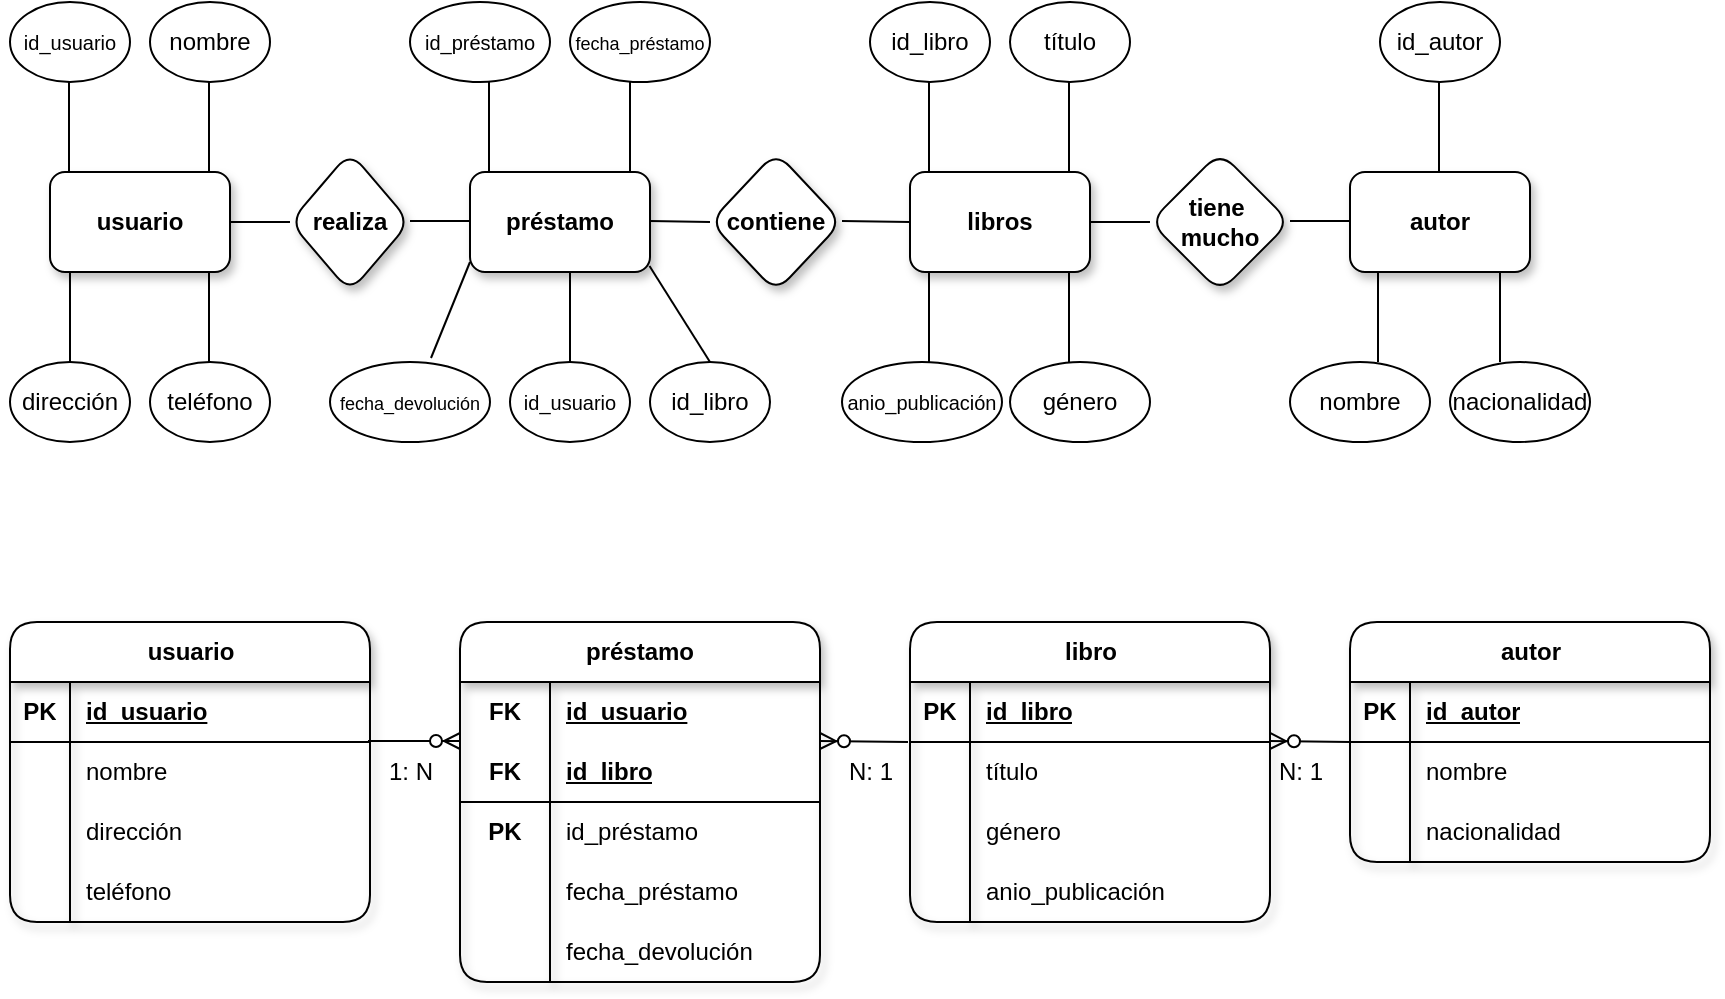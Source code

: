 <mxfile version="28.2.0">
  <diagram name="Página-1" id="pnn0U3ywLNzXR2LEUKJB">
    <mxGraphModel grid="1" page="1" gridSize="10" guides="1" tooltips="1" connect="1" arrows="1" fold="1" pageScale="1" pageWidth="827" pageHeight="1169" math="0" shadow="0">
      <root>
        <mxCell id="0" />
        <mxCell id="1" parent="0" />
        <mxCell id="3Z8iZQ5EBubLeYBYE2G_-1" value="&lt;b&gt;usuario&lt;/b&gt;" style="rounded=1;whiteSpace=wrap;html=1;shadow=1;" vertex="1" parent="1">
          <mxGeometry x="40" y="95" width="90" height="50" as="geometry" />
        </mxCell>
        <mxCell id="3Z8iZQ5EBubLeYBYE2G_-3" value="&lt;b&gt;realiza&lt;/b&gt;" style="rhombus;whiteSpace=wrap;html=1;shadow=1;rounded=1;" vertex="1" parent="1">
          <mxGeometry x="160" y="85" width="60" height="70" as="geometry" />
        </mxCell>
        <mxCell id="3Z8iZQ5EBubLeYBYE2G_-4" value="&lt;div&gt;&lt;b&gt;préstamo&lt;/b&gt;&lt;/div&gt;" style="rounded=1;whiteSpace=wrap;html=1;shadow=1;" vertex="1" parent="1">
          <mxGeometry x="250" y="95" width="90" height="50" as="geometry" />
        </mxCell>
        <mxCell id="3Z8iZQ5EBubLeYBYE2G_-5" value="&lt;b&gt;contiene&lt;/b&gt;" style="rhombus;whiteSpace=wrap;html=1;shadow=1;rounded=1;" vertex="1" parent="1">
          <mxGeometry x="370" y="85" width="66" height="70" as="geometry" />
        </mxCell>
        <mxCell id="3Z8iZQ5EBubLeYBYE2G_-6" value="&lt;b&gt;libros&lt;/b&gt;" style="rounded=1;whiteSpace=wrap;html=1;shadow=1;" vertex="1" parent="1">
          <mxGeometry x="470" y="95" width="90" height="50" as="geometry" />
        </mxCell>
        <mxCell id="3Z8iZQ5EBubLeYBYE2G_-8" value="&lt;b&gt;tiene&amp;nbsp;&lt;br&gt;mucho&lt;/b&gt;" style="rhombus;whiteSpace=wrap;html=1;shadow=1;rounded=1;" vertex="1" parent="1">
          <mxGeometry x="590" y="85" width="70" height="70" as="geometry" />
        </mxCell>
        <mxCell id="3Z8iZQ5EBubLeYBYE2G_-9" value="&lt;b&gt;autor&lt;/b&gt;" style="rounded=1;whiteSpace=wrap;html=1;shadow=1;" vertex="1" parent="1">
          <mxGeometry x="690" y="95" width="90" height="50" as="geometry" />
        </mxCell>
        <mxCell id="3Z8iZQ5EBubLeYBYE2G_-23" value="&lt;font style=&quot;font-size: 10px;&quot;&gt;id_usuario&lt;br&gt;&lt;/font&gt;" style="ellipse;whiteSpace=wrap;html=1;" vertex="1" parent="1">
          <mxGeometry x="20" y="10" width="60" height="40" as="geometry" />
        </mxCell>
        <mxCell id="3Z8iZQ5EBubLeYBYE2G_-24" value="nombre" style="ellipse;whiteSpace=wrap;html=1;" vertex="1" parent="1">
          <mxGeometry x="90" y="10" width="60" height="40" as="geometry" />
        </mxCell>
        <mxCell id="3Z8iZQ5EBubLeYBYE2G_-25" value="dirección" style="ellipse;whiteSpace=wrap;html=1;" vertex="1" parent="1">
          <mxGeometry x="20" y="190" width="60" height="40" as="geometry" />
        </mxCell>
        <mxCell id="3Z8iZQ5EBubLeYBYE2G_-26" value="teléfono" style="ellipse;whiteSpace=wrap;html=1;" vertex="1" parent="1">
          <mxGeometry x="90" y="190" width="60" height="40" as="geometry" />
        </mxCell>
        <mxCell id="3Z8iZQ5EBubLeYBYE2G_-27" value="" style="endArrow=none;html=1;rounded=0;exitX=0.5;exitY=0;exitDx=0;exitDy=0;entryX=0.111;entryY=1.004;entryDx=0;entryDy=0;entryPerimeter=0;" edge="1" parent="1" source="3Z8iZQ5EBubLeYBYE2G_-25" target="3Z8iZQ5EBubLeYBYE2G_-1">
          <mxGeometry width="50" height="50" relative="1" as="geometry">
            <mxPoint x="50" y="180" as="sourcePoint" />
            <mxPoint x="50" y="150" as="targetPoint" />
            <Array as="points">
              <mxPoint x="50" y="160" />
            </Array>
          </mxGeometry>
        </mxCell>
        <mxCell id="3Z8iZQ5EBubLeYBYE2G_-28" value="" style="endArrow=none;html=1;rounded=0;exitX=0.5;exitY=0;exitDx=0;exitDy=0;entryX=0.111;entryY=1.004;entryDx=0;entryDy=0;entryPerimeter=0;" edge="1" parent="1">
          <mxGeometry width="50" height="50" relative="1" as="geometry">
            <mxPoint x="119.5" y="190" as="sourcePoint" />
            <mxPoint x="119.5" y="145" as="targetPoint" />
            <Array as="points">
              <mxPoint x="119.5" y="160" />
            </Array>
          </mxGeometry>
        </mxCell>
        <mxCell id="3Z8iZQ5EBubLeYBYE2G_-29" value="" style="endArrow=none;html=1;rounded=0;exitX=0.5;exitY=0;exitDx=0;exitDy=0;entryX=0.111;entryY=1.004;entryDx=0;entryDy=0;entryPerimeter=0;" edge="1" parent="1">
          <mxGeometry width="50" height="50" relative="1" as="geometry">
            <mxPoint x="49.5" y="95" as="sourcePoint" />
            <mxPoint x="49.5" y="50" as="targetPoint" />
            <Array as="points">
              <mxPoint x="49.5" y="65" />
            </Array>
          </mxGeometry>
        </mxCell>
        <mxCell id="3Z8iZQ5EBubLeYBYE2G_-30" value="" style="endArrow=none;html=1;rounded=0;exitX=0.5;exitY=0;exitDx=0;exitDy=0;entryX=0.111;entryY=1.004;entryDx=0;entryDy=0;entryPerimeter=0;" edge="1" parent="1">
          <mxGeometry width="50" height="50" relative="1" as="geometry">
            <mxPoint x="119.5" y="95" as="sourcePoint" />
            <mxPoint x="119.5" y="50" as="targetPoint" />
            <Array as="points">
              <mxPoint x="119.5" y="65" />
            </Array>
          </mxGeometry>
        </mxCell>
        <mxCell id="3Z8iZQ5EBubLeYBYE2G_-31" value="&lt;font style=&quot;font-size: 9px;&quot;&gt;fecha_devolución&lt;/font&gt;" style="ellipse;whiteSpace=wrap;html=1;" vertex="1" parent="1">
          <mxGeometry x="180" y="190" width="80" height="40" as="geometry" />
        </mxCell>
        <mxCell id="3Z8iZQ5EBubLeYBYE2G_-32" value="&lt;font style=&quot;font-size: 10px;&quot;&gt;id_usuario&lt;br&gt;&lt;/font&gt;" style="ellipse;whiteSpace=wrap;html=1;" vertex="1" parent="1">
          <mxGeometry x="270" y="190" width="60" height="40" as="geometry" />
        </mxCell>
        <mxCell id="3Z8iZQ5EBubLeYBYE2G_-33" value="&lt;font style=&quot;&quot;&gt;&lt;font style=&quot;font-size: 10px;&quot;&gt;id_préstamo&lt;/font&gt;&lt;br&gt;&lt;/font&gt;" style="ellipse;whiteSpace=wrap;html=1;" vertex="1" parent="1">
          <mxGeometry x="220" y="10" width="70" height="40" as="geometry" />
        </mxCell>
        <mxCell id="3Z8iZQ5EBubLeYBYE2G_-34" value="&lt;font style=&quot;font-size: 9px;&quot;&gt;fecha_préstamo&lt;/font&gt;" style="ellipse;whiteSpace=wrap;html=1;align=center;" vertex="1" parent="1">
          <mxGeometry x="300" y="10" width="70" height="40" as="geometry" />
        </mxCell>
        <mxCell id="3Z8iZQ5EBubLeYBYE2G_-35" value="" style="endArrow=none;html=1;rounded=0;exitX=0.5;exitY=0;exitDx=0;exitDy=0;entryX=0.111;entryY=1.004;entryDx=0;entryDy=0;entryPerimeter=0;" edge="1" parent="1">
          <mxGeometry width="50" height="50" relative="1" as="geometry">
            <mxPoint x="259.5" y="95" as="sourcePoint" />
            <mxPoint x="259.5" y="50" as="targetPoint" />
            <Array as="points">
              <mxPoint x="259.5" y="65" />
            </Array>
          </mxGeometry>
        </mxCell>
        <mxCell id="3Z8iZQ5EBubLeYBYE2G_-36" value="" style="endArrow=none;html=1;rounded=0;exitX=0.5;exitY=0;exitDx=0;exitDy=0;entryX=0.111;entryY=1.004;entryDx=0;entryDy=0;entryPerimeter=0;" edge="1" parent="1">
          <mxGeometry width="50" height="50" relative="1" as="geometry">
            <mxPoint x="330" y="95" as="sourcePoint" />
            <mxPoint x="330" y="50" as="targetPoint" />
            <Array as="points">
              <mxPoint x="330" y="65" />
            </Array>
          </mxGeometry>
        </mxCell>
        <mxCell id="3Z8iZQ5EBubLeYBYE2G_-37" value="" style="endArrow=none;html=1;rounded=0;" edge="1" parent="1">
          <mxGeometry width="50" height="50" relative="1" as="geometry">
            <mxPoint x="230.5" y="188" as="sourcePoint" />
            <mxPoint x="250" y="140" as="targetPoint" />
            <Array as="points" />
          </mxGeometry>
        </mxCell>
        <mxCell id="3Z8iZQ5EBubLeYBYE2G_-38" value="" style="endArrow=none;html=1;rounded=0;exitX=0.5;exitY=0;exitDx=0;exitDy=0;entryX=0.111;entryY=1.004;entryDx=0;entryDy=0;entryPerimeter=0;" edge="1" parent="1">
          <mxGeometry width="50" height="50" relative="1" as="geometry">
            <mxPoint x="300" y="190" as="sourcePoint" />
            <mxPoint x="300" y="145" as="targetPoint" />
            <Array as="points">
              <mxPoint x="300" y="160" />
            </Array>
          </mxGeometry>
        </mxCell>
        <mxCell id="3Z8iZQ5EBubLeYBYE2G_-39" value="id_libro" style="ellipse;whiteSpace=wrap;html=1;" vertex="1" parent="1">
          <mxGeometry x="340" y="190" width="60" height="40" as="geometry" />
        </mxCell>
        <mxCell id="3Z8iZQ5EBubLeYBYE2G_-40" value="" style="endArrow=none;html=1;rounded=0;exitX=0.5;exitY=0;exitDx=0;exitDy=0;" edge="1" parent="1" source="3Z8iZQ5EBubLeYBYE2G_-39">
          <mxGeometry width="50" height="50" relative="1" as="geometry">
            <mxPoint x="320.25" y="190" as="sourcePoint" />
            <mxPoint x="339.75" y="142" as="targetPoint" />
            <Array as="points" />
          </mxGeometry>
        </mxCell>
        <mxCell id="3Z8iZQ5EBubLeYBYE2G_-41" value="id_libro" style="ellipse;whiteSpace=wrap;html=1;" vertex="1" parent="1">
          <mxGeometry x="450" y="10" width="60" height="40" as="geometry" />
        </mxCell>
        <mxCell id="3Z8iZQ5EBubLeYBYE2G_-42" value="título" style="ellipse;whiteSpace=wrap;html=1;" vertex="1" parent="1">
          <mxGeometry x="520" y="10" width="60" height="40" as="geometry" />
        </mxCell>
        <mxCell id="3Z8iZQ5EBubLeYBYE2G_-43" value="&lt;font style=&quot;font-size: 10px;&quot;&gt;anio_publicación&lt;/font&gt;" style="ellipse;whiteSpace=wrap;html=1;" vertex="1" parent="1">
          <mxGeometry x="436" y="190" width="80" height="40" as="geometry" />
        </mxCell>
        <mxCell id="3Z8iZQ5EBubLeYBYE2G_-44" value="género" style="ellipse;whiteSpace=wrap;html=1;" vertex="1" parent="1">
          <mxGeometry x="520" y="190" width="70" height="40" as="geometry" />
        </mxCell>
        <mxCell id="3Z8iZQ5EBubLeYBYE2G_-45" value="" style="endArrow=none;html=1;rounded=0;exitX=0.5;exitY=0;exitDx=0;exitDy=0;entryX=0.111;entryY=1.004;entryDx=0;entryDy=0;entryPerimeter=0;" edge="1" parent="1">
          <mxGeometry width="50" height="50" relative="1" as="geometry">
            <mxPoint x="479.5" y="190" as="sourcePoint" />
            <mxPoint x="479.5" y="145" as="targetPoint" />
            <Array as="points">
              <mxPoint x="479.5" y="160" />
            </Array>
          </mxGeometry>
        </mxCell>
        <mxCell id="3Z8iZQ5EBubLeYBYE2G_-46" value="" style="endArrow=none;html=1;rounded=0;exitX=0.5;exitY=0;exitDx=0;exitDy=0;entryX=0.111;entryY=1.004;entryDx=0;entryDy=0;entryPerimeter=0;" edge="1" parent="1">
          <mxGeometry width="50" height="50" relative="1" as="geometry">
            <mxPoint x="549.5" y="190" as="sourcePoint" />
            <mxPoint x="549.5" y="145" as="targetPoint" />
            <Array as="points">
              <mxPoint x="549.5" y="160" />
            </Array>
          </mxGeometry>
        </mxCell>
        <mxCell id="3Z8iZQ5EBubLeYBYE2G_-47" value="" style="endArrow=none;html=1;rounded=0;exitX=0.5;exitY=0;exitDx=0;exitDy=0;entryX=0.111;entryY=1.004;entryDx=0;entryDy=0;entryPerimeter=0;" edge="1" parent="1">
          <mxGeometry width="50" height="50" relative="1" as="geometry">
            <mxPoint x="479.5" y="95" as="sourcePoint" />
            <mxPoint x="479.5" y="50" as="targetPoint" />
            <Array as="points">
              <mxPoint x="479.5" y="65" />
            </Array>
          </mxGeometry>
        </mxCell>
        <mxCell id="3Z8iZQ5EBubLeYBYE2G_-48" value="" style="endArrow=none;html=1;rounded=0;exitX=0.5;exitY=0;exitDx=0;exitDy=0;entryX=0.111;entryY=1.004;entryDx=0;entryDy=0;entryPerimeter=0;" edge="1" parent="1">
          <mxGeometry width="50" height="50" relative="1" as="geometry">
            <mxPoint x="549.5" y="95" as="sourcePoint" />
            <mxPoint x="549.5" y="50" as="targetPoint" />
            <Array as="points">
              <mxPoint x="549.5" y="65" />
            </Array>
          </mxGeometry>
        </mxCell>
        <mxCell id="3Z8iZQ5EBubLeYBYE2G_-49" value="nombre" style="ellipse;whiteSpace=wrap;html=1;" vertex="1" parent="1">
          <mxGeometry x="660" y="190" width="70" height="40" as="geometry" />
        </mxCell>
        <mxCell id="3Z8iZQ5EBubLeYBYE2G_-51" value="id_autor" style="ellipse;whiteSpace=wrap;html=1;" vertex="1" parent="1">
          <mxGeometry x="705" y="10" width="60" height="40" as="geometry" />
        </mxCell>
        <mxCell id="3Z8iZQ5EBubLeYBYE2G_-52" value="nacionalidad" style="ellipse;whiteSpace=wrap;html=1;" vertex="1" parent="1">
          <mxGeometry x="740" y="190" width="70" height="40" as="geometry" />
        </mxCell>
        <mxCell id="3Z8iZQ5EBubLeYBYE2G_-53" value="" style="endArrow=none;html=1;rounded=0;exitX=0.5;exitY=0;exitDx=0;exitDy=0;entryX=0.111;entryY=1.004;entryDx=0;entryDy=0;entryPerimeter=0;" edge="1" parent="1">
          <mxGeometry width="50" height="50" relative="1" as="geometry">
            <mxPoint x="734.5" y="95" as="sourcePoint" />
            <mxPoint x="734.5" y="50" as="targetPoint" />
            <Array as="points">
              <mxPoint x="734.5" y="65" />
            </Array>
          </mxGeometry>
        </mxCell>
        <mxCell id="3Z8iZQ5EBubLeYBYE2G_-54" value="" style="endArrow=none;html=1;rounded=0;exitX=0.5;exitY=0;exitDx=0;exitDy=0;entryX=0.111;entryY=1.004;entryDx=0;entryDy=0;entryPerimeter=0;" edge="1" parent="1">
          <mxGeometry width="50" height="50" relative="1" as="geometry">
            <mxPoint x="704" y="190" as="sourcePoint" />
            <mxPoint x="704" y="145" as="targetPoint" />
            <Array as="points">
              <mxPoint x="704" y="160" />
            </Array>
          </mxGeometry>
        </mxCell>
        <mxCell id="3Z8iZQ5EBubLeYBYE2G_-55" value="" style="endArrow=none;html=1;rounded=0;exitX=0.5;exitY=0;exitDx=0;exitDy=0;entryX=0.111;entryY=1.004;entryDx=0;entryDy=0;entryPerimeter=0;" edge="1" parent="1">
          <mxGeometry width="50" height="50" relative="1" as="geometry">
            <mxPoint x="765" y="190" as="sourcePoint" />
            <mxPoint x="765" y="145" as="targetPoint" />
            <Array as="points">
              <mxPoint x="765" y="160" />
            </Array>
          </mxGeometry>
        </mxCell>
        <mxCell id="3Z8iZQ5EBubLeYBYE2G_-56" value="usuario" style="shape=table;startSize=30;container=1;collapsible=1;childLayout=tableLayout;fixedRows=1;rowLines=0;fontStyle=1;align=center;resizeLast=1;html=1;rounded=1;shadow=1;" vertex="1" parent="1">
          <mxGeometry x="20" y="320" width="180" height="150" as="geometry" />
        </mxCell>
        <mxCell id="3Z8iZQ5EBubLeYBYE2G_-57" value="" style="shape=tableRow;horizontal=0;startSize=0;swimlaneHead=0;swimlaneBody=0;fillColor=none;collapsible=0;dropTarget=0;points=[[0,0.5],[1,0.5]];portConstraint=eastwest;top=0;left=0;right=0;bottom=1;" vertex="1" parent="3Z8iZQ5EBubLeYBYE2G_-56">
          <mxGeometry y="30" width="180" height="30" as="geometry" />
        </mxCell>
        <mxCell id="3Z8iZQ5EBubLeYBYE2G_-58" value="PK" style="shape=partialRectangle;connectable=0;fillColor=none;top=0;left=0;bottom=0;right=0;fontStyle=1;overflow=hidden;whiteSpace=wrap;html=1;" vertex="1" parent="3Z8iZQ5EBubLeYBYE2G_-57">
          <mxGeometry width="30" height="30" as="geometry">
            <mxRectangle width="30" height="30" as="alternateBounds" />
          </mxGeometry>
        </mxCell>
        <mxCell id="3Z8iZQ5EBubLeYBYE2G_-59" value="id_usuario" style="shape=partialRectangle;connectable=0;fillColor=none;top=0;left=0;bottom=0;right=0;align=left;spacingLeft=6;fontStyle=5;overflow=hidden;whiteSpace=wrap;html=1;" vertex="1" parent="3Z8iZQ5EBubLeYBYE2G_-57">
          <mxGeometry x="30" width="150" height="30" as="geometry">
            <mxRectangle width="150" height="30" as="alternateBounds" />
          </mxGeometry>
        </mxCell>
        <mxCell id="3Z8iZQ5EBubLeYBYE2G_-60" value="" style="shape=tableRow;horizontal=0;startSize=0;swimlaneHead=0;swimlaneBody=0;fillColor=none;collapsible=0;dropTarget=0;points=[[0,0.5],[1,0.5]];portConstraint=eastwest;top=0;left=0;right=0;bottom=0;" vertex="1" parent="3Z8iZQ5EBubLeYBYE2G_-56">
          <mxGeometry y="60" width="180" height="30" as="geometry" />
        </mxCell>
        <mxCell id="3Z8iZQ5EBubLeYBYE2G_-61" value="" style="shape=partialRectangle;connectable=0;fillColor=none;top=0;left=0;bottom=0;right=0;editable=1;overflow=hidden;whiteSpace=wrap;html=1;" vertex="1" parent="3Z8iZQ5EBubLeYBYE2G_-60">
          <mxGeometry width="30" height="30" as="geometry">
            <mxRectangle width="30" height="30" as="alternateBounds" />
          </mxGeometry>
        </mxCell>
        <mxCell id="3Z8iZQ5EBubLeYBYE2G_-62" value="nombre" style="shape=partialRectangle;connectable=0;fillColor=none;top=0;left=0;bottom=0;right=0;align=left;spacingLeft=6;overflow=hidden;whiteSpace=wrap;html=1;" vertex="1" parent="3Z8iZQ5EBubLeYBYE2G_-60">
          <mxGeometry x="30" width="150" height="30" as="geometry">
            <mxRectangle width="150" height="30" as="alternateBounds" />
          </mxGeometry>
        </mxCell>
        <mxCell id="3Z8iZQ5EBubLeYBYE2G_-63" value="" style="shape=tableRow;horizontal=0;startSize=0;swimlaneHead=0;swimlaneBody=0;fillColor=none;collapsible=0;dropTarget=0;points=[[0,0.5],[1,0.5]];portConstraint=eastwest;top=0;left=0;right=0;bottom=0;" vertex="1" parent="3Z8iZQ5EBubLeYBYE2G_-56">
          <mxGeometry y="90" width="180" height="30" as="geometry" />
        </mxCell>
        <mxCell id="3Z8iZQ5EBubLeYBYE2G_-64" value="" style="shape=partialRectangle;connectable=0;fillColor=none;top=0;left=0;bottom=0;right=0;editable=1;overflow=hidden;whiteSpace=wrap;html=1;" vertex="1" parent="3Z8iZQ5EBubLeYBYE2G_-63">
          <mxGeometry width="30" height="30" as="geometry">
            <mxRectangle width="30" height="30" as="alternateBounds" />
          </mxGeometry>
        </mxCell>
        <mxCell id="3Z8iZQ5EBubLeYBYE2G_-65" value="dirección" style="shape=partialRectangle;connectable=0;fillColor=none;top=0;left=0;bottom=0;right=0;align=left;spacingLeft=6;overflow=hidden;whiteSpace=wrap;html=1;" vertex="1" parent="3Z8iZQ5EBubLeYBYE2G_-63">
          <mxGeometry x="30" width="150" height="30" as="geometry">
            <mxRectangle width="150" height="30" as="alternateBounds" />
          </mxGeometry>
        </mxCell>
        <mxCell id="3Z8iZQ5EBubLeYBYE2G_-66" value="" style="shape=tableRow;horizontal=0;startSize=0;swimlaneHead=0;swimlaneBody=0;fillColor=none;collapsible=0;dropTarget=0;points=[[0,0.5],[1,0.5]];portConstraint=eastwest;top=0;left=0;right=0;bottom=0;" vertex="1" parent="3Z8iZQ5EBubLeYBYE2G_-56">
          <mxGeometry y="120" width="180" height="30" as="geometry" />
        </mxCell>
        <mxCell id="3Z8iZQ5EBubLeYBYE2G_-67" value="" style="shape=partialRectangle;connectable=0;fillColor=none;top=0;left=0;bottom=0;right=0;editable=1;overflow=hidden;whiteSpace=wrap;html=1;" vertex="1" parent="3Z8iZQ5EBubLeYBYE2G_-66">
          <mxGeometry width="30" height="30" as="geometry">
            <mxRectangle width="30" height="30" as="alternateBounds" />
          </mxGeometry>
        </mxCell>
        <mxCell id="3Z8iZQ5EBubLeYBYE2G_-68" value="teléfono" style="shape=partialRectangle;connectable=0;fillColor=none;top=0;left=0;bottom=0;right=0;align=left;spacingLeft=6;overflow=hidden;whiteSpace=wrap;html=1;" vertex="1" parent="3Z8iZQ5EBubLeYBYE2G_-66">
          <mxGeometry x="30" width="150" height="30" as="geometry">
            <mxRectangle width="150" height="30" as="alternateBounds" />
          </mxGeometry>
        </mxCell>
        <mxCell id="3Z8iZQ5EBubLeYBYE2G_-69" value="préstamo" style="shape=table;startSize=30;container=1;collapsible=1;childLayout=tableLayout;fixedRows=1;rowLines=0;fontStyle=1;align=center;resizeLast=1;html=1;whiteSpace=wrap;rounded=1;shadow=1;" vertex="1" parent="1">
          <mxGeometry x="245" y="320" width="180" height="180" as="geometry" />
        </mxCell>
        <mxCell id="3Z8iZQ5EBubLeYBYE2G_-70" value="" style="shape=tableRow;horizontal=0;startSize=0;swimlaneHead=0;swimlaneBody=0;fillColor=none;collapsible=0;dropTarget=0;points=[[0,0.5],[1,0.5]];portConstraint=eastwest;top=0;left=0;right=0;bottom=0;html=1;" vertex="1" parent="3Z8iZQ5EBubLeYBYE2G_-69">
          <mxGeometry y="30" width="180" height="30" as="geometry" />
        </mxCell>
        <mxCell id="3Z8iZQ5EBubLeYBYE2G_-71" value="FK" style="shape=partialRectangle;connectable=0;fillColor=none;top=0;left=0;bottom=0;right=0;fontStyle=1;overflow=hidden;html=1;whiteSpace=wrap;" vertex="1" parent="3Z8iZQ5EBubLeYBYE2G_-70">
          <mxGeometry width="45" height="30" as="geometry">
            <mxRectangle width="45" height="30" as="alternateBounds" />
          </mxGeometry>
        </mxCell>
        <mxCell id="3Z8iZQ5EBubLeYBYE2G_-72" value="id_usuario" style="shape=partialRectangle;connectable=0;fillColor=none;top=0;left=0;bottom=0;right=0;align=left;spacingLeft=6;fontStyle=5;overflow=hidden;html=1;whiteSpace=wrap;" vertex="1" parent="3Z8iZQ5EBubLeYBYE2G_-70">
          <mxGeometry x="45" width="135" height="30" as="geometry">
            <mxRectangle width="135" height="30" as="alternateBounds" />
          </mxGeometry>
        </mxCell>
        <mxCell id="3Z8iZQ5EBubLeYBYE2G_-73" value="" style="shape=tableRow;horizontal=0;startSize=0;swimlaneHead=0;swimlaneBody=0;fillColor=none;collapsible=0;dropTarget=0;points=[[0,0.5],[1,0.5]];portConstraint=eastwest;top=0;left=0;right=0;bottom=1;html=1;" vertex="1" parent="3Z8iZQ5EBubLeYBYE2G_-69">
          <mxGeometry y="60" width="180" height="30" as="geometry" />
        </mxCell>
        <mxCell id="3Z8iZQ5EBubLeYBYE2G_-74" value="FK" style="shape=partialRectangle;connectable=0;fillColor=none;top=0;left=0;bottom=0;right=0;fontStyle=1;overflow=hidden;html=1;whiteSpace=wrap;" vertex="1" parent="3Z8iZQ5EBubLeYBYE2G_-73">
          <mxGeometry width="45" height="30" as="geometry">
            <mxRectangle width="45" height="30" as="alternateBounds" />
          </mxGeometry>
        </mxCell>
        <mxCell id="3Z8iZQ5EBubLeYBYE2G_-75" value="id_libro" style="shape=partialRectangle;connectable=0;fillColor=none;top=0;left=0;bottom=0;right=0;align=left;spacingLeft=6;fontStyle=5;overflow=hidden;html=1;whiteSpace=wrap;" vertex="1" parent="3Z8iZQ5EBubLeYBYE2G_-73">
          <mxGeometry x="45" width="135" height="30" as="geometry">
            <mxRectangle width="135" height="30" as="alternateBounds" />
          </mxGeometry>
        </mxCell>
        <mxCell id="3Z8iZQ5EBubLeYBYE2G_-76" value="" style="shape=tableRow;horizontal=0;startSize=0;swimlaneHead=0;swimlaneBody=0;fillColor=none;collapsible=0;dropTarget=0;points=[[0,0.5],[1,0.5]];portConstraint=eastwest;top=0;left=0;right=0;bottom=0;html=1;" vertex="1" parent="3Z8iZQ5EBubLeYBYE2G_-69">
          <mxGeometry y="90" width="180" height="30" as="geometry" />
        </mxCell>
        <mxCell id="3Z8iZQ5EBubLeYBYE2G_-77" value="&lt;b&gt;PK&lt;/b&gt;" style="shape=partialRectangle;connectable=0;fillColor=none;top=0;left=0;bottom=0;right=0;editable=1;overflow=hidden;html=1;whiteSpace=wrap;" vertex="1" parent="3Z8iZQ5EBubLeYBYE2G_-76">
          <mxGeometry width="45" height="30" as="geometry">
            <mxRectangle width="45" height="30" as="alternateBounds" />
          </mxGeometry>
        </mxCell>
        <mxCell id="3Z8iZQ5EBubLeYBYE2G_-78" value="id_préstamo" style="shape=partialRectangle;connectable=0;fillColor=none;top=0;left=0;bottom=0;right=0;align=left;spacingLeft=6;overflow=hidden;html=1;whiteSpace=wrap;" vertex="1" parent="3Z8iZQ5EBubLeYBYE2G_-76">
          <mxGeometry x="45" width="135" height="30" as="geometry">
            <mxRectangle width="135" height="30" as="alternateBounds" />
          </mxGeometry>
        </mxCell>
        <mxCell id="3Z8iZQ5EBubLeYBYE2G_-79" value="" style="shape=tableRow;horizontal=0;startSize=0;swimlaneHead=0;swimlaneBody=0;fillColor=none;collapsible=0;dropTarget=0;points=[[0,0.5],[1,0.5]];portConstraint=eastwest;top=0;left=0;right=0;bottom=0;html=1;" vertex="1" parent="3Z8iZQ5EBubLeYBYE2G_-69">
          <mxGeometry y="120" width="180" height="30" as="geometry" />
        </mxCell>
        <mxCell id="3Z8iZQ5EBubLeYBYE2G_-80" value="" style="shape=partialRectangle;connectable=0;fillColor=none;top=0;left=0;bottom=0;right=0;editable=1;overflow=hidden;html=1;whiteSpace=wrap;" vertex="1" parent="3Z8iZQ5EBubLeYBYE2G_-79">
          <mxGeometry width="45" height="30" as="geometry">
            <mxRectangle width="45" height="30" as="alternateBounds" />
          </mxGeometry>
        </mxCell>
        <mxCell id="3Z8iZQ5EBubLeYBYE2G_-81" value="fecha_préstamo" style="shape=partialRectangle;connectable=0;fillColor=none;top=0;left=0;bottom=0;right=0;align=left;spacingLeft=6;overflow=hidden;html=1;whiteSpace=wrap;" vertex="1" parent="3Z8iZQ5EBubLeYBYE2G_-79">
          <mxGeometry x="45" width="135" height="30" as="geometry">
            <mxRectangle width="135" height="30" as="alternateBounds" />
          </mxGeometry>
        </mxCell>
        <mxCell id="3Z8iZQ5EBubLeYBYE2G_-85" value="" style="shape=tableRow;horizontal=0;startSize=0;swimlaneHead=0;swimlaneBody=0;fillColor=none;collapsible=0;dropTarget=0;points=[[0,0.5],[1,0.5]];portConstraint=eastwest;top=0;left=0;right=0;bottom=0;html=1;" vertex="1" parent="3Z8iZQ5EBubLeYBYE2G_-69">
          <mxGeometry y="150" width="180" height="30" as="geometry" />
        </mxCell>
        <mxCell id="3Z8iZQ5EBubLeYBYE2G_-86" value="" style="shape=partialRectangle;connectable=0;fillColor=none;top=0;left=0;bottom=0;right=0;editable=1;overflow=hidden;html=1;whiteSpace=wrap;" vertex="1" parent="3Z8iZQ5EBubLeYBYE2G_-85">
          <mxGeometry width="45" height="30" as="geometry">
            <mxRectangle width="45" height="30" as="alternateBounds" />
          </mxGeometry>
        </mxCell>
        <mxCell id="3Z8iZQ5EBubLeYBYE2G_-87" value="fecha_devolución" style="shape=partialRectangle;connectable=0;fillColor=none;top=0;left=0;bottom=0;right=0;align=left;spacingLeft=6;overflow=hidden;html=1;whiteSpace=wrap;" vertex="1" parent="3Z8iZQ5EBubLeYBYE2G_-85">
          <mxGeometry x="45" width="135" height="30" as="geometry">
            <mxRectangle width="135" height="30" as="alternateBounds" />
          </mxGeometry>
        </mxCell>
        <mxCell id="3Z8iZQ5EBubLeYBYE2G_-88" value="libro" style="shape=table;startSize=30;container=1;collapsible=1;childLayout=tableLayout;fixedRows=1;rowLines=0;fontStyle=1;align=center;resizeLast=1;html=1;shadow=1;rounded=1;" vertex="1" parent="1">
          <mxGeometry x="470" y="320" width="180" height="150" as="geometry" />
        </mxCell>
        <mxCell id="3Z8iZQ5EBubLeYBYE2G_-89" value="" style="shape=tableRow;horizontal=0;startSize=0;swimlaneHead=0;swimlaneBody=0;fillColor=none;collapsible=0;dropTarget=0;points=[[0,0.5],[1,0.5]];portConstraint=eastwest;top=0;left=0;right=0;bottom=1;" vertex="1" parent="3Z8iZQ5EBubLeYBYE2G_-88">
          <mxGeometry y="30" width="180" height="30" as="geometry" />
        </mxCell>
        <mxCell id="3Z8iZQ5EBubLeYBYE2G_-90" value="PK" style="shape=partialRectangle;connectable=0;fillColor=none;top=0;left=0;bottom=0;right=0;fontStyle=1;overflow=hidden;whiteSpace=wrap;html=1;" vertex="1" parent="3Z8iZQ5EBubLeYBYE2G_-89">
          <mxGeometry width="30" height="30" as="geometry">
            <mxRectangle width="30" height="30" as="alternateBounds" />
          </mxGeometry>
        </mxCell>
        <mxCell id="3Z8iZQ5EBubLeYBYE2G_-91" value="id_libro" style="shape=partialRectangle;connectable=0;fillColor=none;top=0;left=0;bottom=0;right=0;align=left;spacingLeft=6;fontStyle=5;overflow=hidden;whiteSpace=wrap;html=1;" vertex="1" parent="3Z8iZQ5EBubLeYBYE2G_-89">
          <mxGeometry x="30" width="150" height="30" as="geometry">
            <mxRectangle width="150" height="30" as="alternateBounds" />
          </mxGeometry>
        </mxCell>
        <mxCell id="3Z8iZQ5EBubLeYBYE2G_-92" value="" style="shape=tableRow;horizontal=0;startSize=0;swimlaneHead=0;swimlaneBody=0;fillColor=none;collapsible=0;dropTarget=0;points=[[0,0.5],[1,0.5]];portConstraint=eastwest;top=0;left=0;right=0;bottom=0;" vertex="1" parent="3Z8iZQ5EBubLeYBYE2G_-88">
          <mxGeometry y="60" width="180" height="30" as="geometry" />
        </mxCell>
        <mxCell id="3Z8iZQ5EBubLeYBYE2G_-93" value="" style="shape=partialRectangle;connectable=0;fillColor=none;top=0;left=0;bottom=0;right=0;editable=1;overflow=hidden;whiteSpace=wrap;html=1;" vertex="1" parent="3Z8iZQ5EBubLeYBYE2G_-92">
          <mxGeometry width="30" height="30" as="geometry">
            <mxRectangle width="30" height="30" as="alternateBounds" />
          </mxGeometry>
        </mxCell>
        <mxCell id="3Z8iZQ5EBubLeYBYE2G_-94" value="título" style="shape=partialRectangle;connectable=0;fillColor=none;top=0;left=0;bottom=0;right=0;align=left;spacingLeft=6;overflow=hidden;whiteSpace=wrap;html=1;" vertex="1" parent="3Z8iZQ5EBubLeYBYE2G_-92">
          <mxGeometry x="30" width="150" height="30" as="geometry">
            <mxRectangle width="150" height="30" as="alternateBounds" />
          </mxGeometry>
        </mxCell>
        <mxCell id="3Z8iZQ5EBubLeYBYE2G_-95" value="" style="shape=tableRow;horizontal=0;startSize=0;swimlaneHead=0;swimlaneBody=0;fillColor=none;collapsible=0;dropTarget=0;points=[[0,0.5],[1,0.5]];portConstraint=eastwest;top=0;left=0;right=0;bottom=0;" vertex="1" parent="3Z8iZQ5EBubLeYBYE2G_-88">
          <mxGeometry y="90" width="180" height="30" as="geometry" />
        </mxCell>
        <mxCell id="3Z8iZQ5EBubLeYBYE2G_-96" value="" style="shape=partialRectangle;connectable=0;fillColor=none;top=0;left=0;bottom=0;right=0;editable=1;overflow=hidden;whiteSpace=wrap;html=1;" vertex="1" parent="3Z8iZQ5EBubLeYBYE2G_-95">
          <mxGeometry width="30" height="30" as="geometry">
            <mxRectangle width="30" height="30" as="alternateBounds" />
          </mxGeometry>
        </mxCell>
        <mxCell id="3Z8iZQ5EBubLeYBYE2G_-97" value="género" style="shape=partialRectangle;connectable=0;fillColor=none;top=0;left=0;bottom=0;right=0;align=left;spacingLeft=6;overflow=hidden;whiteSpace=wrap;html=1;" vertex="1" parent="3Z8iZQ5EBubLeYBYE2G_-95">
          <mxGeometry x="30" width="150" height="30" as="geometry">
            <mxRectangle width="150" height="30" as="alternateBounds" />
          </mxGeometry>
        </mxCell>
        <mxCell id="3Z8iZQ5EBubLeYBYE2G_-98" value="" style="shape=tableRow;horizontal=0;startSize=0;swimlaneHead=0;swimlaneBody=0;fillColor=none;collapsible=0;dropTarget=0;points=[[0,0.5],[1,0.5]];portConstraint=eastwest;top=0;left=0;right=0;bottom=0;" vertex="1" parent="3Z8iZQ5EBubLeYBYE2G_-88">
          <mxGeometry y="120" width="180" height="30" as="geometry" />
        </mxCell>
        <mxCell id="3Z8iZQ5EBubLeYBYE2G_-99" value="" style="shape=partialRectangle;connectable=0;fillColor=none;top=0;left=0;bottom=0;right=0;editable=1;overflow=hidden;whiteSpace=wrap;html=1;" vertex="1" parent="3Z8iZQ5EBubLeYBYE2G_-98">
          <mxGeometry width="30" height="30" as="geometry">
            <mxRectangle width="30" height="30" as="alternateBounds" />
          </mxGeometry>
        </mxCell>
        <mxCell id="3Z8iZQ5EBubLeYBYE2G_-100" value="anio_publicación" style="shape=partialRectangle;connectable=0;fillColor=none;top=0;left=0;bottom=0;right=0;align=left;spacingLeft=6;overflow=hidden;whiteSpace=wrap;html=1;" vertex="1" parent="3Z8iZQ5EBubLeYBYE2G_-98">
          <mxGeometry x="30" width="150" height="30" as="geometry">
            <mxRectangle width="150" height="30" as="alternateBounds" />
          </mxGeometry>
        </mxCell>
        <mxCell id="3Z8iZQ5EBubLeYBYE2G_-101" value="autor" style="shape=table;startSize=30;container=1;collapsible=1;childLayout=tableLayout;fixedRows=1;rowLines=0;fontStyle=1;align=center;resizeLast=1;html=1;shadow=1;rounded=1;" vertex="1" parent="1">
          <mxGeometry x="690" y="320" width="180" height="120" as="geometry" />
        </mxCell>
        <mxCell id="3Z8iZQ5EBubLeYBYE2G_-102" value="" style="shape=tableRow;horizontal=0;startSize=0;swimlaneHead=0;swimlaneBody=0;fillColor=none;collapsible=0;dropTarget=0;points=[[0,0.5],[1,0.5]];portConstraint=eastwest;top=0;left=0;right=0;bottom=1;" vertex="1" parent="3Z8iZQ5EBubLeYBYE2G_-101">
          <mxGeometry y="30" width="180" height="30" as="geometry" />
        </mxCell>
        <mxCell id="3Z8iZQ5EBubLeYBYE2G_-103" value="PK" style="shape=partialRectangle;connectable=0;fillColor=none;top=0;left=0;bottom=0;right=0;fontStyle=1;overflow=hidden;whiteSpace=wrap;html=1;" vertex="1" parent="3Z8iZQ5EBubLeYBYE2G_-102">
          <mxGeometry width="30" height="30" as="geometry">
            <mxRectangle width="30" height="30" as="alternateBounds" />
          </mxGeometry>
        </mxCell>
        <mxCell id="3Z8iZQ5EBubLeYBYE2G_-104" value="id_autor" style="shape=partialRectangle;connectable=0;fillColor=none;top=0;left=0;bottom=0;right=0;align=left;spacingLeft=6;fontStyle=5;overflow=hidden;whiteSpace=wrap;html=1;" vertex="1" parent="3Z8iZQ5EBubLeYBYE2G_-102">
          <mxGeometry x="30" width="150" height="30" as="geometry">
            <mxRectangle width="150" height="30" as="alternateBounds" />
          </mxGeometry>
        </mxCell>
        <mxCell id="3Z8iZQ5EBubLeYBYE2G_-105" value="" style="shape=tableRow;horizontal=0;startSize=0;swimlaneHead=0;swimlaneBody=0;fillColor=none;collapsible=0;dropTarget=0;points=[[0,0.5],[1,0.5]];portConstraint=eastwest;top=0;left=0;right=0;bottom=0;" vertex="1" parent="3Z8iZQ5EBubLeYBYE2G_-101">
          <mxGeometry y="60" width="180" height="30" as="geometry" />
        </mxCell>
        <mxCell id="3Z8iZQ5EBubLeYBYE2G_-106" value="" style="shape=partialRectangle;connectable=0;fillColor=none;top=0;left=0;bottom=0;right=0;editable=1;overflow=hidden;whiteSpace=wrap;html=1;" vertex="1" parent="3Z8iZQ5EBubLeYBYE2G_-105">
          <mxGeometry width="30" height="30" as="geometry">
            <mxRectangle width="30" height="30" as="alternateBounds" />
          </mxGeometry>
        </mxCell>
        <mxCell id="3Z8iZQ5EBubLeYBYE2G_-107" value="nombre" style="shape=partialRectangle;connectable=0;fillColor=none;top=0;left=0;bottom=0;right=0;align=left;spacingLeft=6;overflow=hidden;whiteSpace=wrap;html=1;" vertex="1" parent="3Z8iZQ5EBubLeYBYE2G_-105">
          <mxGeometry x="30" width="150" height="30" as="geometry">
            <mxRectangle width="150" height="30" as="alternateBounds" />
          </mxGeometry>
        </mxCell>
        <mxCell id="3Z8iZQ5EBubLeYBYE2G_-108" value="" style="shape=tableRow;horizontal=0;startSize=0;swimlaneHead=0;swimlaneBody=0;fillColor=none;collapsible=0;dropTarget=0;points=[[0,0.5],[1,0.5]];portConstraint=eastwest;top=0;left=0;right=0;bottom=0;" vertex="1" parent="3Z8iZQ5EBubLeYBYE2G_-101">
          <mxGeometry y="90" width="180" height="30" as="geometry" />
        </mxCell>
        <mxCell id="3Z8iZQ5EBubLeYBYE2G_-109" value="" style="shape=partialRectangle;connectable=0;fillColor=none;top=0;left=0;bottom=0;right=0;editable=1;overflow=hidden;whiteSpace=wrap;html=1;" vertex="1" parent="3Z8iZQ5EBubLeYBYE2G_-108">
          <mxGeometry width="30" height="30" as="geometry">
            <mxRectangle width="30" height="30" as="alternateBounds" />
          </mxGeometry>
        </mxCell>
        <mxCell id="3Z8iZQ5EBubLeYBYE2G_-110" value="nacionalidad" style="shape=partialRectangle;connectable=0;fillColor=none;top=0;left=0;bottom=0;right=0;align=left;spacingLeft=6;overflow=hidden;whiteSpace=wrap;html=1;" vertex="1" parent="3Z8iZQ5EBubLeYBYE2G_-108">
          <mxGeometry x="30" width="150" height="30" as="geometry">
            <mxRectangle width="150" height="30" as="alternateBounds" />
          </mxGeometry>
        </mxCell>
        <mxCell id="3Z8iZQ5EBubLeYBYE2G_-118" value="1: N" style="text;html=1;align=center;verticalAlign=middle;resizable=0;points=[];autosize=1;strokeColor=none;fillColor=none;" vertex="1" parent="1">
          <mxGeometry x="195" y="380" width="50" height="30" as="geometry" />
        </mxCell>
        <mxCell id="3Z8iZQ5EBubLeYBYE2G_-119" value="N: 1" style="text;html=1;align=center;verticalAlign=middle;resizable=0;points=[];autosize=1;strokeColor=none;fillColor=none;" vertex="1" parent="1">
          <mxGeometry x="425" y="380" width="50" height="30" as="geometry" />
        </mxCell>
        <mxCell id="3Z8iZQ5EBubLeYBYE2G_-120" value="N: 1" style="text;html=1;align=center;verticalAlign=middle;resizable=0;points=[];autosize=1;strokeColor=none;fillColor=none;" vertex="1" parent="1">
          <mxGeometry x="640" y="380" width="50" height="30" as="geometry" />
        </mxCell>
        <mxCell id="hvMdRfMXdUV9FLi5E2by-1" value="" style="endArrow=none;html=1;rounded=0;" edge="1" parent="1">
          <mxGeometry width="50" height="50" relative="1" as="geometry">
            <mxPoint x="130" y="120" as="sourcePoint" />
            <mxPoint x="160" y="120" as="targetPoint" />
          </mxGeometry>
        </mxCell>
        <mxCell id="hvMdRfMXdUV9FLi5E2by-2" value="" style="endArrow=none;html=1;rounded=0;" edge="1" parent="1">
          <mxGeometry width="50" height="50" relative="1" as="geometry">
            <mxPoint x="220" y="119.5" as="sourcePoint" />
            <mxPoint x="250" y="119.5" as="targetPoint" />
          </mxGeometry>
        </mxCell>
        <mxCell id="hvMdRfMXdUV9FLi5E2by-4" value="" style="endArrow=none;html=1;rounded=0;" edge="1" parent="1">
          <mxGeometry width="50" height="50" relative="1" as="geometry">
            <mxPoint x="340" y="119.5" as="sourcePoint" />
            <mxPoint x="370" y="120" as="targetPoint" />
          </mxGeometry>
        </mxCell>
        <mxCell id="hvMdRfMXdUV9FLi5E2by-5" value="" style="endArrow=none;html=1;rounded=0;" edge="1" parent="1">
          <mxGeometry width="50" height="50" relative="1" as="geometry">
            <mxPoint x="436" y="119.5" as="sourcePoint" />
            <mxPoint x="470" y="120" as="targetPoint" />
          </mxGeometry>
        </mxCell>
        <mxCell id="hvMdRfMXdUV9FLi5E2by-7" value="" style="endArrow=none;html=1;rounded=0;" edge="1" parent="1">
          <mxGeometry width="50" height="50" relative="1" as="geometry">
            <mxPoint x="560" y="120" as="sourcePoint" />
            <mxPoint x="590" y="120" as="targetPoint" />
          </mxGeometry>
        </mxCell>
        <mxCell id="hvMdRfMXdUV9FLi5E2by-8" value="" style="endArrow=none;html=1;rounded=0;" edge="1" parent="1">
          <mxGeometry width="50" height="50" relative="1" as="geometry">
            <mxPoint x="660" y="119.5" as="sourcePoint" />
            <mxPoint x="690" y="119.5" as="targetPoint" />
          </mxGeometry>
        </mxCell>
        <mxCell id="hvMdRfMXdUV9FLi5E2by-9" value="" style="fontSize=12;html=1;endArrow=ERzeroToMany;endFill=1;rounded=0;" edge="1" parent="1">
          <mxGeometry width="100" height="100" relative="1" as="geometry">
            <mxPoint x="690" y="380" as="sourcePoint" />
            <mxPoint x="650" y="379.5" as="targetPoint" />
          </mxGeometry>
        </mxCell>
        <mxCell id="hvMdRfMXdUV9FLi5E2by-10" value="" style="fontSize=12;html=1;endArrow=ERzeroToMany;endFill=1;rounded=0;" edge="1" parent="1">
          <mxGeometry width="100" height="100" relative="1" as="geometry">
            <mxPoint x="199" y="379.5" as="sourcePoint" />
            <mxPoint x="245" y="379.5" as="targetPoint" />
          </mxGeometry>
        </mxCell>
        <mxCell id="hvMdRfMXdUV9FLi5E2by-11" value="" style="fontSize=12;html=1;endArrow=ERzeroToMany;endFill=1;rounded=0;" edge="1" parent="1">
          <mxGeometry width="100" height="100" relative="1" as="geometry">
            <mxPoint x="469" y="380" as="sourcePoint" />
            <mxPoint x="425" y="379.5" as="targetPoint" />
          </mxGeometry>
        </mxCell>
      </root>
    </mxGraphModel>
  </diagram>
</mxfile>
